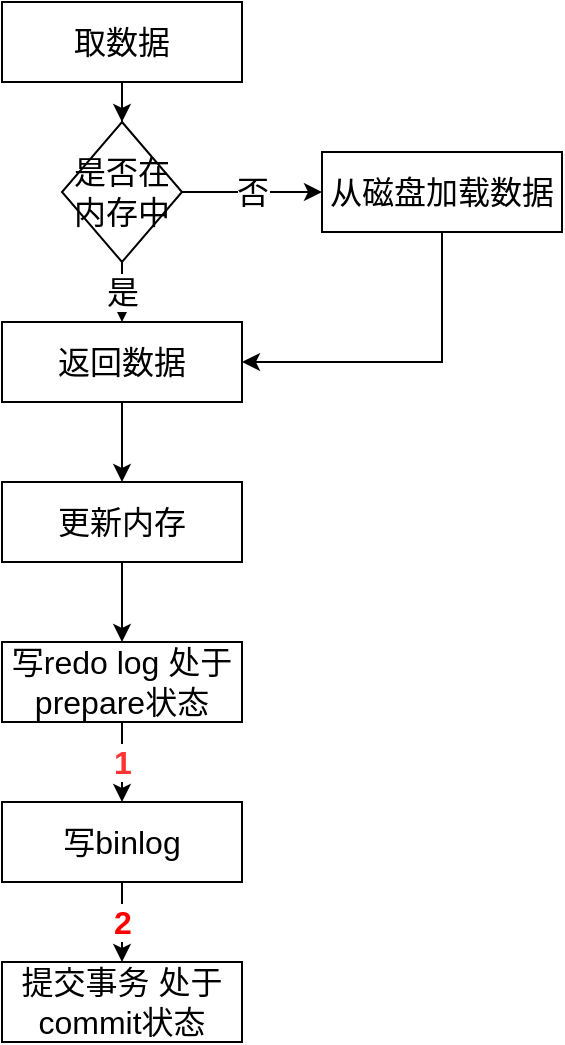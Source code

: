 <mxfile version="10.7.7" type="device"><diagram id="HDaQeHJJw3IUpQwFp6c1" name="第 1 页"><mxGraphModel dx="894" dy="596" grid="1" gridSize="10" guides="1" tooltips="1" connect="1" arrows="1" fold="1" page="1" pageScale="1" pageWidth="827" pageHeight="1169" math="0" shadow="0"><root><mxCell id="0"/><mxCell id="1" parent="0"/><mxCell id="oHeA8paWMmsJzJJ1q8sq-4" style="edgeStyle=orthogonalEdgeStyle;rounded=0;orthogonalLoop=1;jettySize=auto;html=1;" edge="1" parent="1" source="oHeA8paWMmsJzJJ1q8sq-1" target="oHeA8paWMmsJzJJ1q8sq-2"><mxGeometry relative="1" as="geometry"/></mxCell><mxCell id="oHeA8paWMmsJzJJ1q8sq-1" value="&lt;font style=&quot;font-size: 16px&quot;&gt;取数据&lt;/font&gt;" style="rounded=0;whiteSpace=wrap;html=1;" vertex="1" parent="1"><mxGeometry x="320" y="80" width="120" height="40" as="geometry"/></mxCell><mxCell id="oHeA8paWMmsJzJJ1q8sq-5" value="&lt;font style=&quot;font-size: 16px&quot;&gt;否&lt;/font&gt;" style="edgeStyle=orthogonalEdgeStyle;rounded=0;orthogonalLoop=1;jettySize=auto;html=1;" edge="1" parent="1" source="oHeA8paWMmsJzJJ1q8sq-2" target="oHeA8paWMmsJzJJ1q8sq-3"><mxGeometry relative="1" as="geometry"/></mxCell><mxCell id="oHeA8paWMmsJzJJ1q8sq-6" value="&lt;font style=&quot;font-size: 16px&quot;&gt;是&lt;/font&gt;" style="edgeStyle=orthogonalEdgeStyle;rounded=0;orthogonalLoop=1;jettySize=auto;html=1;" edge="1" parent="1" source="oHeA8paWMmsJzJJ1q8sq-2" target="oHeA8paWMmsJzJJ1q8sq-7"><mxGeometry relative="1" as="geometry"><mxPoint x="380" y="270" as="targetPoint"/></mxGeometry></mxCell><mxCell id="oHeA8paWMmsJzJJ1q8sq-2" value="&lt;font style=&quot;font-size: 16px&quot;&gt;是否在内存中&lt;/font&gt;" style="rhombus;whiteSpace=wrap;html=1;" vertex="1" parent="1"><mxGeometry x="350" y="140" width="60" height="70" as="geometry"/></mxCell><mxCell id="oHeA8paWMmsJzJJ1q8sq-9" style="edgeStyle=orthogonalEdgeStyle;rounded=0;orthogonalLoop=1;jettySize=auto;html=1;entryX=1;entryY=0.5;entryDx=0;entryDy=0;" edge="1" parent="1" source="oHeA8paWMmsJzJJ1q8sq-3" target="oHeA8paWMmsJzJJ1q8sq-7"><mxGeometry relative="1" as="geometry"><mxPoint x="570" y="340" as="targetPoint"/><Array as="points"><mxPoint x="540" y="260"/></Array></mxGeometry></mxCell><mxCell id="oHeA8paWMmsJzJJ1q8sq-3" value="&lt;font style=&quot;font-size: 16px&quot;&gt;从磁盘加载数据&lt;/font&gt;" style="rounded=0;whiteSpace=wrap;html=1;" vertex="1" parent="1"><mxGeometry x="480" y="155" width="120" height="40" as="geometry"/></mxCell><mxCell id="oHeA8paWMmsJzJJ1q8sq-11" style="edgeStyle=orthogonalEdgeStyle;rounded=0;orthogonalLoop=1;jettySize=auto;html=1;" edge="1" parent="1" source="oHeA8paWMmsJzJJ1q8sq-7" target="oHeA8paWMmsJzJJ1q8sq-10"><mxGeometry relative="1" as="geometry"/></mxCell><mxCell id="oHeA8paWMmsJzJJ1q8sq-7" value="&lt;font style=&quot;font-size: 16px&quot;&gt;返回数据&lt;/font&gt;" style="rounded=0;whiteSpace=wrap;html=1;" vertex="1" parent="1"><mxGeometry x="320" y="240" width="120" height="40" as="geometry"/></mxCell><mxCell id="oHeA8paWMmsJzJJ1q8sq-15" style="edgeStyle=orthogonalEdgeStyle;rounded=0;orthogonalLoop=1;jettySize=auto;html=1;entryX=0.5;entryY=0;entryDx=0;entryDy=0;" edge="1" parent="1" source="oHeA8paWMmsJzJJ1q8sq-10" target="oHeA8paWMmsJzJJ1q8sq-12"><mxGeometry relative="1" as="geometry"/></mxCell><mxCell id="oHeA8paWMmsJzJJ1q8sq-10" value="&lt;font style=&quot;font-size: 16px&quot;&gt;更新内存&lt;/font&gt;" style="rounded=0;whiteSpace=wrap;html=1;" vertex="1" parent="1"><mxGeometry x="320" y="320" width="120" height="40" as="geometry"/></mxCell><mxCell id="oHeA8paWMmsJzJJ1q8sq-16" value="&lt;font style=&quot;font-size: 16px&quot; color=&quot;#ff3333&quot;&gt;&lt;b&gt;1&lt;/b&gt;&lt;/font&gt;" style="edgeStyle=orthogonalEdgeStyle;rounded=0;orthogonalLoop=1;jettySize=auto;html=1;" edge="1" parent="1" source="oHeA8paWMmsJzJJ1q8sq-12" target="oHeA8paWMmsJzJJ1q8sq-13"><mxGeometry relative="1" as="geometry"/></mxCell><mxCell id="oHeA8paWMmsJzJJ1q8sq-12" value="&lt;font style=&quot;font-size: 16px&quot;&gt;写redo log 处于prepare状态&lt;/font&gt;" style="rounded=0;whiteSpace=wrap;html=1;" vertex="1" parent="1"><mxGeometry x="320" y="400" width="120" height="40" as="geometry"/></mxCell><mxCell id="oHeA8paWMmsJzJJ1q8sq-17" value="&lt;font color=&quot;#ff0000&quot; size=&quot;1&quot;&gt;&lt;b style=&quot;font-size: 16px&quot;&gt;2&lt;/b&gt;&lt;/font&gt;" style="edgeStyle=orthogonalEdgeStyle;rounded=0;orthogonalLoop=1;jettySize=auto;html=1;entryX=0.5;entryY=0;entryDx=0;entryDy=0;" edge="1" parent="1" source="oHeA8paWMmsJzJJ1q8sq-13" target="oHeA8paWMmsJzJJ1q8sq-14"><mxGeometry relative="1" as="geometry"/></mxCell><mxCell id="oHeA8paWMmsJzJJ1q8sq-13" value="&lt;font style=&quot;font-size: 16px&quot;&gt;写binlog&lt;/font&gt;" style="rounded=0;whiteSpace=wrap;html=1;" vertex="1" parent="1"><mxGeometry x="320" y="480" width="120" height="40" as="geometry"/></mxCell><mxCell id="oHeA8paWMmsJzJJ1q8sq-14" value="&lt;font style=&quot;font-size: 16px&quot;&gt;提交事务 处于commit状态&lt;/font&gt;" style="rounded=0;whiteSpace=wrap;html=1;" vertex="1" parent="1"><mxGeometry x="320" y="560" width="120" height="40" as="geometry"/></mxCell></root></mxGraphModel></diagram></mxfile>